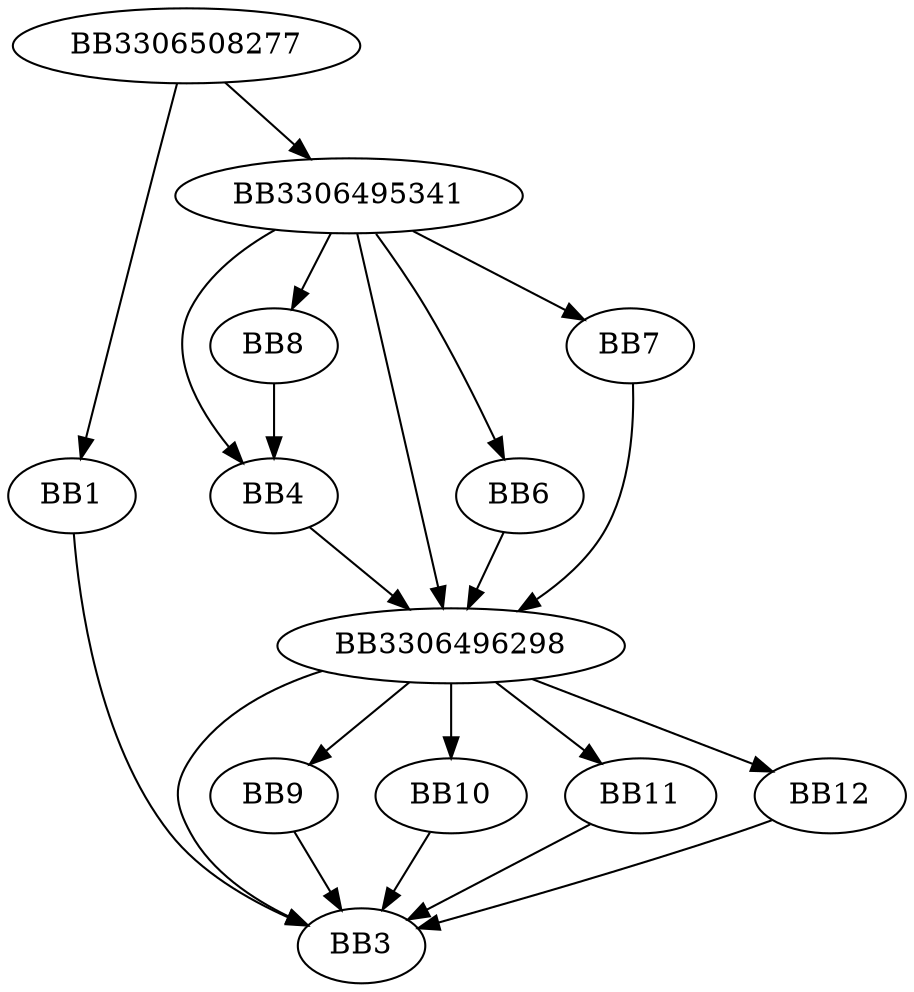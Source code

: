 digraph G{
	BB3306508277->BB1;
	BB3306508277->BB3306495341;
	BB1->BB3;
	BB3306495341->BB4;
	BB3306495341->BB3306496298;
	BB3306495341->BB6;
	BB3306495341->BB7;
	BB3306495341->BB8;
	BB6->BB3306496298;
	BB7->BB3306496298;
	BB8->BB4;
	BB4->BB3306496298;
	BB3306496298->BB9;
	BB3306496298->BB3;
	BB3306496298->BB10;
	BB3306496298->BB11;
	BB3306496298->BB12;
	BB10->BB3;
	BB11->BB3;
	BB12->BB3;
	BB9->BB3;
}
